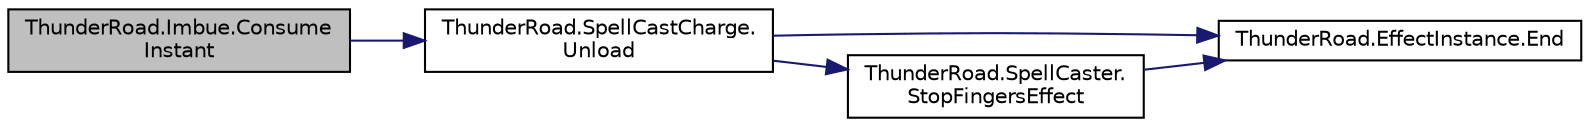 digraph "ThunderRoad.Imbue.ConsumeInstant"
{
 // LATEX_PDF_SIZE
  edge [fontname="Helvetica",fontsize="10",labelfontname="Helvetica",labelfontsize="10"];
  node [fontname="Helvetica",fontsize="10",shape=record];
  rankdir="LR";
  Node1 [label="ThunderRoad.Imbue.Consume\lInstant",height=0.2,width=0.4,color="black", fillcolor="grey75", style="filled", fontcolor="black",tooltip="Consumes the instant."];
  Node1 -> Node2 [color="midnightblue",fontsize="10",style="solid",fontname="Helvetica"];
  Node2 [label="ThunderRoad.SpellCastCharge.\lUnload",height=0.2,width=0.4,color="black", fillcolor="white", style="filled",URL="$class_thunder_road_1_1_spell_cast_charge.html#a1a8a0e1b874e778a997eea8e99aaa35d",tooltip="Unloads this instance."];
  Node2 -> Node3 [color="midnightblue",fontsize="10",style="solid",fontname="Helvetica"];
  Node3 [label="ThunderRoad.EffectInstance.End",height=0.2,width=0.4,color="black", fillcolor="white", style="filled",URL="$class_thunder_road_1_1_effect_instance.html#a2145ac61404303ad31bfda14880e77e5",tooltip="Ends the specified loop only."];
  Node2 -> Node4 [color="midnightblue",fontsize="10",style="solid",fontname="Helvetica"];
  Node4 [label="ThunderRoad.SpellCaster.\lStopFingersEffect",height=0.2,width=0.4,color="black", fillcolor="white", style="filled",URL="$class_thunder_road_1_1_spell_caster.html#a0a1f7dabe424e87df53845b1987d8d9d",tooltip="Stops the fingers effect."];
  Node4 -> Node3 [color="midnightblue",fontsize="10",style="solid",fontname="Helvetica"];
}

